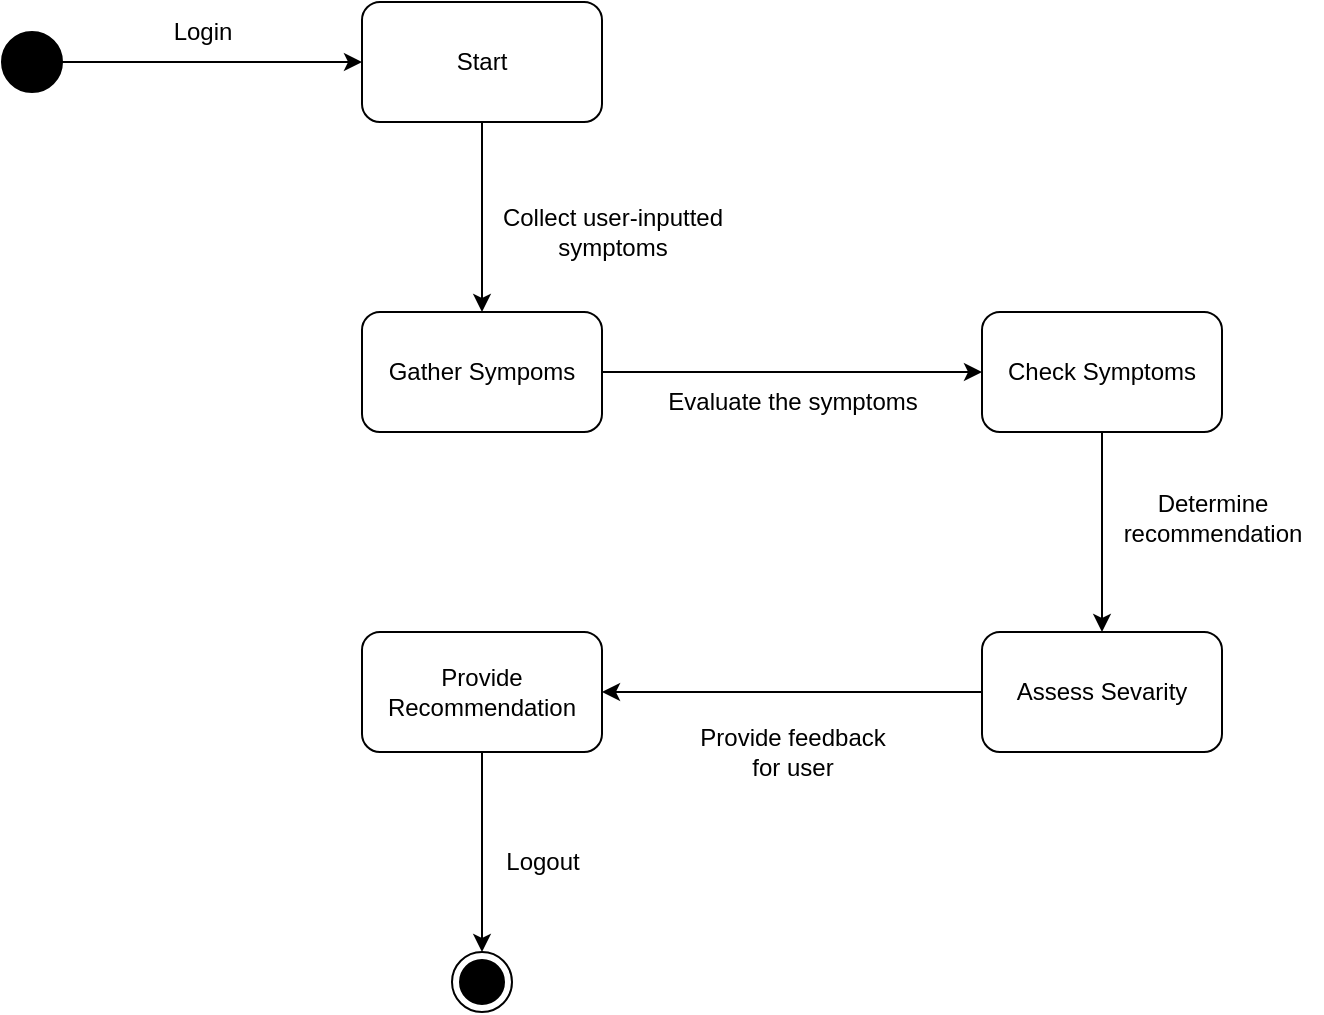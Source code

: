 <mxfile version="22.1.0" type="github">
  <diagram name="Page-1" id="GEsOoOUjB-0XXsFePJ4T">
    <mxGraphModel dx="1420" dy="804" grid="1" gridSize="10" guides="1" tooltips="1" connect="1" arrows="1" fold="1" page="1" pageScale="1" pageWidth="850" pageHeight="1100" math="0" shadow="0">
      <root>
        <mxCell id="0" />
        <mxCell id="1" parent="0" />
        <mxCell id="uloRZhAETcBwnvcyOWuM-1" style="edgeStyle=orthogonalEdgeStyle;rounded=0;orthogonalLoop=1;jettySize=auto;html=1;exitX=1;exitY=0.5;exitDx=0;exitDy=0;" edge="1" parent="1" source="QRWBNjg0uq6f8QWioJVk-1" target="QRWBNjg0uq6f8QWioJVk-11">
          <mxGeometry relative="1" as="geometry" />
        </mxCell>
        <mxCell id="QRWBNjg0uq6f8QWioJVk-1" value="" style="ellipse;fillColor=strokeColor;html=1;" parent="1" vertex="1">
          <mxGeometry x="150" y="150" width="30" height="30" as="geometry" />
        </mxCell>
        <mxCell id="QRWBNjg0uq6f8QWioJVk-2" value="" style="ellipse;html=1;shape=endState;fillColor=strokeColor;" parent="1" vertex="1">
          <mxGeometry x="375" y="610" width="30" height="30" as="geometry" />
        </mxCell>
        <mxCell id="uloRZhAETcBwnvcyOWuM-10" style="edgeStyle=orthogonalEdgeStyle;rounded=0;orthogonalLoop=1;jettySize=auto;html=1;" edge="1" parent="1" source="QRWBNjg0uq6f8QWioJVk-11" target="uloRZhAETcBwnvcyOWuM-3">
          <mxGeometry relative="1" as="geometry" />
        </mxCell>
        <mxCell id="QRWBNjg0uq6f8QWioJVk-11" value="Start" style="rounded=1;whiteSpace=wrap;html=1;" parent="1" vertex="1">
          <mxGeometry x="330" y="135" width="120" height="60" as="geometry" />
        </mxCell>
        <mxCell id="uloRZhAETcBwnvcyOWuM-11" style="edgeStyle=orthogonalEdgeStyle;rounded=0;orthogonalLoop=1;jettySize=auto;html=1;entryX=0;entryY=0.5;entryDx=0;entryDy=0;" edge="1" parent="1" source="uloRZhAETcBwnvcyOWuM-3" target="uloRZhAETcBwnvcyOWuM-6">
          <mxGeometry relative="1" as="geometry" />
        </mxCell>
        <mxCell id="uloRZhAETcBwnvcyOWuM-3" value="Gather Sympoms" style="rounded=1;whiteSpace=wrap;html=1;" vertex="1" parent="1">
          <mxGeometry x="330" y="290" width="120" height="60" as="geometry" />
        </mxCell>
        <mxCell id="uloRZhAETcBwnvcyOWuM-19" style="edgeStyle=orthogonalEdgeStyle;rounded=0;orthogonalLoop=1;jettySize=auto;html=1;" edge="1" parent="1" source="uloRZhAETcBwnvcyOWuM-4" target="QRWBNjg0uq6f8QWioJVk-2">
          <mxGeometry relative="1" as="geometry" />
        </mxCell>
        <mxCell id="uloRZhAETcBwnvcyOWuM-4" value="Provide Recommendation" style="rounded=1;whiteSpace=wrap;html=1;" vertex="1" parent="1">
          <mxGeometry x="330" y="450" width="120" height="60" as="geometry" />
        </mxCell>
        <mxCell id="uloRZhAETcBwnvcyOWuM-13" style="edgeStyle=orthogonalEdgeStyle;rounded=0;orthogonalLoop=1;jettySize=auto;html=1;entryX=1;entryY=0.5;entryDx=0;entryDy=0;" edge="1" parent="1" source="uloRZhAETcBwnvcyOWuM-5" target="uloRZhAETcBwnvcyOWuM-4">
          <mxGeometry relative="1" as="geometry" />
        </mxCell>
        <mxCell id="uloRZhAETcBwnvcyOWuM-5" value="Assess Sevarity" style="rounded=1;whiteSpace=wrap;html=1;" vertex="1" parent="1">
          <mxGeometry x="640" y="450" width="120" height="60" as="geometry" />
        </mxCell>
        <mxCell id="uloRZhAETcBwnvcyOWuM-12" style="edgeStyle=orthogonalEdgeStyle;rounded=0;orthogonalLoop=1;jettySize=auto;html=1;" edge="1" parent="1" source="uloRZhAETcBwnvcyOWuM-6" target="uloRZhAETcBwnvcyOWuM-5">
          <mxGeometry relative="1" as="geometry" />
        </mxCell>
        <mxCell id="uloRZhAETcBwnvcyOWuM-6" value="Check Symptoms" style="rounded=1;whiteSpace=wrap;html=1;" vertex="1" parent="1">
          <mxGeometry x="640" y="290" width="120" height="60" as="geometry" />
        </mxCell>
        <mxCell id="uloRZhAETcBwnvcyOWuM-9" value="Login" style="text;html=1;align=center;verticalAlign=middle;resizable=0;points=[];autosize=1;strokeColor=none;fillColor=none;" vertex="1" parent="1">
          <mxGeometry x="225" y="135" width="50" height="30" as="geometry" />
        </mxCell>
        <mxCell id="uloRZhAETcBwnvcyOWuM-15" value="Collect user-inputted &lt;br&gt;symptoms" style="text;html=1;align=center;verticalAlign=middle;resizable=0;points=[];autosize=1;strokeColor=none;fillColor=none;" vertex="1" parent="1">
          <mxGeometry x="390" y="230" width="130" height="40" as="geometry" />
        </mxCell>
        <mxCell id="uloRZhAETcBwnvcyOWuM-16" value="Evaluate the symptoms" style="text;html=1;align=center;verticalAlign=middle;resizable=0;points=[];autosize=1;strokeColor=none;fillColor=none;" vertex="1" parent="1">
          <mxGeometry x="470" y="320" width="150" height="30" as="geometry" />
        </mxCell>
        <mxCell id="uloRZhAETcBwnvcyOWuM-17" value="Determine &lt;br&gt;recommendation" style="text;html=1;align=center;verticalAlign=middle;resizable=0;points=[];autosize=1;strokeColor=none;fillColor=none;" vertex="1" parent="1">
          <mxGeometry x="700" y="373" width="110" height="40" as="geometry" />
        </mxCell>
        <mxCell id="uloRZhAETcBwnvcyOWuM-18" value="Provide feedback &lt;br&gt;for user" style="text;html=1;align=center;verticalAlign=middle;resizable=0;points=[];autosize=1;strokeColor=none;fillColor=none;" vertex="1" parent="1">
          <mxGeometry x="485" y="490" width="120" height="40" as="geometry" />
        </mxCell>
        <mxCell id="uloRZhAETcBwnvcyOWuM-20" value="Logout" style="text;html=1;align=center;verticalAlign=middle;resizable=0;points=[];autosize=1;strokeColor=none;fillColor=none;" vertex="1" parent="1">
          <mxGeometry x="390" y="550" width="60" height="30" as="geometry" />
        </mxCell>
      </root>
    </mxGraphModel>
  </diagram>
</mxfile>
